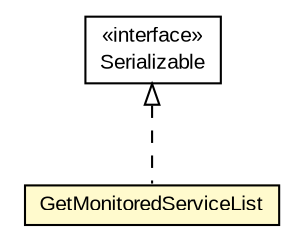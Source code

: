 #!/usr/local/bin/dot
#
# Class diagram 
# Generated by UMLGraph version R5_6-24-gf6e263 (http://www.umlgraph.org/)
#

digraph G {
	edge [fontname="arial",fontsize=10,labelfontname="arial",labelfontsize=10];
	node [fontname="arial",fontsize=10,shape=plaintext];
	nodesep=0.25;
	ranksep=0.5;
	// org.miloss.fgsms.services.interfaces.dataaccessservice.GetMonitoredServiceList
	c532387 [label=<<table title="org.miloss.fgsms.services.interfaces.dataaccessservice.GetMonitoredServiceList" border="0" cellborder="1" cellspacing="0" cellpadding="2" port="p" bgcolor="lemonChiffon" href="./GetMonitoredServiceList.html">
		<tr><td><table border="0" cellspacing="0" cellpadding="1">
<tr><td align="center" balign="center"> GetMonitoredServiceList </td></tr>
		</table></td></tr>
		</table>>, URL="./GetMonitoredServiceList.html", fontname="arial", fontcolor="black", fontsize=10.0];
	//org.miloss.fgsms.services.interfaces.dataaccessservice.GetMonitoredServiceList implements java.io.Serializable
	c533249:p -> c532387:p [dir=back,arrowtail=empty,style=dashed];
	// java.io.Serializable
	c533249 [label=<<table title="java.io.Serializable" border="0" cellborder="1" cellspacing="0" cellpadding="2" port="p" href="http://java.sun.com/j2se/1.4.2/docs/api/java/io/Serializable.html">
		<tr><td><table border="0" cellspacing="0" cellpadding="1">
<tr><td align="center" balign="center"> &#171;interface&#187; </td></tr>
<tr><td align="center" balign="center"> Serializable </td></tr>
		</table></td></tr>
		</table>>, URL="http://java.sun.com/j2se/1.4.2/docs/api/java/io/Serializable.html", fontname="arial", fontcolor="black", fontsize=10.0];
}

